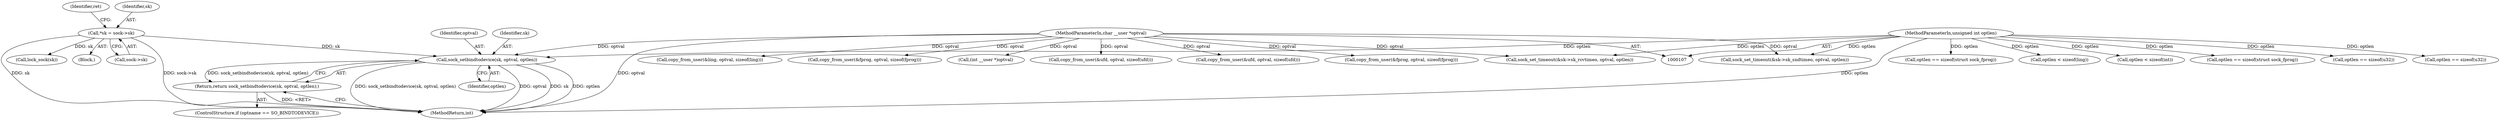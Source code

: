 digraph "0_linux_b98b0bc8c431e3ceb4b26b0dfc8db509518fb290@pointer" {
"1000132" [label="(Call,sock_setbindtodevice(sk, optval, optlen))"];
"1000115" [label="(Call,*sk = sock->sk)"];
"1000111" [label="(MethodParameterIn,char __user *optval)"];
"1000112" [label="(MethodParameterIn,unsigned int optlen)"];
"1000131" [label="(Return,return sock_setbindtodevice(sk, optval, optlen);)"];
"1000137" [label="(Call,optlen < sizeof(int))"];
"1000596" [label="(Call,optlen == sizeof(struct sock_fprog))"];
"1000147" [label="(Call,(int __user *)optval)"];
"1000638" [label="(Call,copy_from_user(&ufd, optval, sizeof(ufd)))"];
"1000699" [label="(Call,copy_from_user(&ufd, optval, sizeof(ufd)))"];
"1000688" [label="(Call,optlen == sizeof(u32))"];
"1000627" [label="(Call,optlen == sizeof(u32))"];
"1000127" [label="(ControlStructure,if (optname == SO_BINDTODEVICE))"];
"1000657" [label="(Call,optlen == sizeof(struct sock_fprog))"];
"1000607" [label="(Call,copy_from_user(&fprog, optval, sizeof(fprog)))"];
"1000112" [label="(MethodParameterIn,unsigned int optlen)"];
"1000356" [label="(Call,optlen < sizeof(ling))"];
"1000571" [label="(Call,sock_set_timeout(&sk->sk_rcvtimeo, optval, optlen))"];
"1000125" [label="(Identifier,ret)"];
"1000159" [label="(Call,lock_sock(sk))"];
"1000367" [label="(Call,copy_from_user(&ling, optval, sizeof(ling)))"];
"1000115" [label="(Call,*sk = sock->sk)"];
"1000131" [label="(Return,return sock_setbindtodevice(sk, optval, optlen);)"];
"1000132" [label="(Call,sock_setbindtodevice(sk, optval, optlen))"];
"1000116" [label="(Identifier,sk)"];
"1000133" [label="(Identifier,sk)"];
"1000668" [label="(Call,copy_from_user(&fprog, optval, sizeof(fprog)))"];
"1000111" [label="(MethodParameterIn,char __user *optval)"];
"1000134" [label="(Identifier,optval)"];
"1000113" [label="(Block,)"];
"1000890" [label="(MethodReturn,int)"];
"1000135" [label="(Identifier,optlen)"];
"1000117" [label="(Call,sock->sk)"];
"1000582" [label="(Call,sock_set_timeout(&sk->sk_sndtimeo, optval, optlen))"];
"1000132" -> "1000131"  [label="AST: "];
"1000132" -> "1000135"  [label="CFG: "];
"1000133" -> "1000132"  [label="AST: "];
"1000134" -> "1000132"  [label="AST: "];
"1000135" -> "1000132"  [label="AST: "];
"1000131" -> "1000132"  [label="CFG: "];
"1000132" -> "1000890"  [label="DDG: sock_setbindtodevice(sk, optval, optlen)"];
"1000132" -> "1000890"  [label="DDG: optval"];
"1000132" -> "1000890"  [label="DDG: sk"];
"1000132" -> "1000890"  [label="DDG: optlen"];
"1000132" -> "1000131"  [label="DDG: sock_setbindtodevice(sk, optval, optlen)"];
"1000115" -> "1000132"  [label="DDG: sk"];
"1000111" -> "1000132"  [label="DDG: optval"];
"1000112" -> "1000132"  [label="DDG: optlen"];
"1000115" -> "1000113"  [label="AST: "];
"1000115" -> "1000117"  [label="CFG: "];
"1000116" -> "1000115"  [label="AST: "];
"1000117" -> "1000115"  [label="AST: "];
"1000125" -> "1000115"  [label="CFG: "];
"1000115" -> "1000890"  [label="DDG: sock->sk"];
"1000115" -> "1000890"  [label="DDG: sk"];
"1000115" -> "1000159"  [label="DDG: sk"];
"1000111" -> "1000107"  [label="AST: "];
"1000111" -> "1000890"  [label="DDG: optval"];
"1000111" -> "1000147"  [label="DDG: optval"];
"1000111" -> "1000367"  [label="DDG: optval"];
"1000111" -> "1000571"  [label="DDG: optval"];
"1000111" -> "1000582"  [label="DDG: optval"];
"1000111" -> "1000607"  [label="DDG: optval"];
"1000111" -> "1000638"  [label="DDG: optval"];
"1000111" -> "1000668"  [label="DDG: optval"];
"1000111" -> "1000699"  [label="DDG: optval"];
"1000112" -> "1000107"  [label="AST: "];
"1000112" -> "1000890"  [label="DDG: optlen"];
"1000112" -> "1000137"  [label="DDG: optlen"];
"1000112" -> "1000356"  [label="DDG: optlen"];
"1000112" -> "1000571"  [label="DDG: optlen"];
"1000112" -> "1000582"  [label="DDG: optlen"];
"1000112" -> "1000596"  [label="DDG: optlen"];
"1000112" -> "1000627"  [label="DDG: optlen"];
"1000112" -> "1000657"  [label="DDG: optlen"];
"1000112" -> "1000688"  [label="DDG: optlen"];
"1000131" -> "1000127"  [label="AST: "];
"1000890" -> "1000131"  [label="CFG: "];
"1000131" -> "1000890"  [label="DDG: <RET>"];
}
